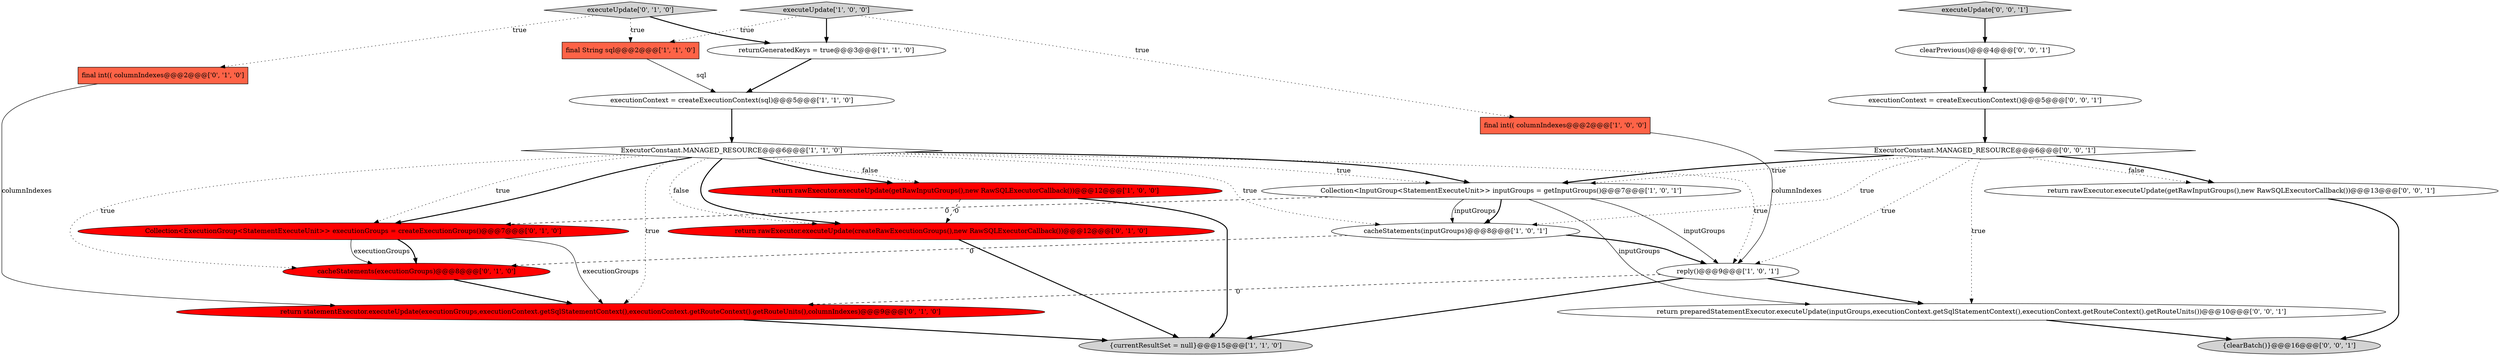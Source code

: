 digraph {
12 [style = filled, label = "executeUpdate['0', '1', '0']", fillcolor = lightgray, shape = diamond image = "AAA0AAABBB2BBB"];
3 [style = filled, label = "final int(( columnIndexes@@@2@@@['1', '0', '0']", fillcolor = tomato, shape = box image = "AAA0AAABBB1BBB"];
15 [style = filled, label = "return rawExecutor.executeUpdate(createRawExecutionGroups(),new RawSQLExecutorCallback())@@@12@@@['0', '1', '0']", fillcolor = red, shape = ellipse image = "AAA1AAABBB2BBB"];
0 [style = filled, label = "{currentResultSet = null}@@@15@@@['1', '1', '0']", fillcolor = lightgray, shape = ellipse image = "AAA0AAABBB1BBB"];
10 [style = filled, label = "Collection<InputGroup<StatementExecuteUnit>> inputGroups = getInputGroups()@@@7@@@['1', '0', '1']", fillcolor = white, shape = ellipse image = "AAA0AAABBB1BBB"];
6 [style = filled, label = "cacheStatements(inputGroups)@@@8@@@['1', '0', '1']", fillcolor = white, shape = ellipse image = "AAA0AAABBB1BBB"];
13 [style = filled, label = "cacheStatements(executionGroups)@@@8@@@['0', '1', '0']", fillcolor = red, shape = ellipse image = "AAA1AAABBB2BBB"];
20 [style = filled, label = "return rawExecutor.executeUpdate(getRawInputGroups(),new RawSQLExecutorCallback())@@@13@@@['0', '0', '1']", fillcolor = white, shape = ellipse image = "AAA0AAABBB3BBB"];
9 [style = filled, label = "final String sql@@@2@@@['1', '1', '0']", fillcolor = tomato, shape = box image = "AAA0AAABBB1BBB"];
4 [style = filled, label = "executionContext = createExecutionContext(sql)@@@5@@@['1', '1', '0']", fillcolor = white, shape = ellipse image = "AAA0AAABBB1BBB"];
23 [style = filled, label = "return preparedStatementExecutor.executeUpdate(inputGroups,executionContext.getSqlStatementContext(),executionContext.getRouteContext().getRouteUnits())@@@10@@@['0', '0', '1']", fillcolor = white, shape = ellipse image = "AAA0AAABBB3BBB"];
1 [style = filled, label = "reply()@@@9@@@['1', '0', '1']", fillcolor = white, shape = ellipse image = "AAA0AAABBB1BBB"];
5 [style = filled, label = "ExecutorConstant.MANAGED_RESOURCE@@@6@@@['1', '1', '0']", fillcolor = white, shape = diamond image = "AAA0AAABBB1BBB"];
17 [style = filled, label = "clearPrevious()@@@4@@@['0', '0', '1']", fillcolor = white, shape = ellipse image = "AAA0AAABBB3BBB"];
8 [style = filled, label = "returnGeneratedKeys = true@@@3@@@['1', '1', '0']", fillcolor = white, shape = ellipse image = "AAA0AAABBB1BBB"];
19 [style = filled, label = "{clearBatch()}@@@16@@@['0', '0', '1']", fillcolor = lightgray, shape = ellipse image = "AAA0AAABBB3BBB"];
16 [style = filled, label = "return statementExecutor.executeUpdate(executionGroups,executionContext.getSqlStatementContext(),executionContext.getRouteContext().getRouteUnits(),columnIndexes)@@@9@@@['0', '1', '0']", fillcolor = red, shape = ellipse image = "AAA1AAABBB2BBB"];
14 [style = filled, label = "Collection<ExecutionGroup<StatementExecuteUnit>> executionGroups = createExecutionGroups()@@@7@@@['0', '1', '0']", fillcolor = red, shape = ellipse image = "AAA1AAABBB2BBB"];
11 [style = filled, label = "final int(( columnIndexes@@@2@@@['0', '1', '0']", fillcolor = tomato, shape = box image = "AAA0AAABBB2BBB"];
21 [style = filled, label = "executeUpdate['0', '0', '1']", fillcolor = lightgray, shape = diamond image = "AAA0AAABBB3BBB"];
18 [style = filled, label = "ExecutorConstant.MANAGED_RESOURCE@@@6@@@['0', '0', '1']", fillcolor = white, shape = diamond image = "AAA0AAABBB3BBB"];
7 [style = filled, label = "return rawExecutor.executeUpdate(getRawInputGroups(),new RawSQLExecutorCallback())@@@12@@@['1', '0', '0']", fillcolor = red, shape = ellipse image = "AAA1AAABBB1BBB"];
2 [style = filled, label = "executeUpdate['1', '0', '0']", fillcolor = lightgray, shape = diamond image = "AAA0AAABBB1BBB"];
22 [style = filled, label = "executionContext = createExecutionContext()@@@5@@@['0', '0', '1']", fillcolor = white, shape = ellipse image = "AAA0AAABBB3BBB"];
2->3 [style = dotted, label="true"];
11->16 [style = solid, label="columnIndexes"];
5->10 [style = bold, label=""];
5->14 [style = dotted, label="true"];
10->6 [style = solid, label="inputGroups"];
16->0 [style = bold, label=""];
14->13 [style = solid, label="executionGroups"];
5->10 [style = dotted, label="true"];
5->1 [style = dotted, label="true"];
5->7 [style = dotted, label="false"];
18->1 [style = dotted, label="true"];
5->15 [style = dotted, label="false"];
9->4 [style = solid, label="sql"];
5->6 [style = dotted, label="true"];
5->15 [style = bold, label=""];
7->0 [style = bold, label=""];
14->16 [style = solid, label="executionGroups"];
1->0 [style = bold, label=""];
18->20 [style = dotted, label="false"];
3->1 [style = solid, label="columnIndexes"];
5->14 [style = bold, label=""];
17->22 [style = bold, label=""];
10->6 [style = bold, label=""];
13->16 [style = bold, label=""];
1->23 [style = bold, label=""];
18->6 [style = dotted, label="true"];
12->11 [style = dotted, label="true"];
18->10 [style = dotted, label="true"];
6->1 [style = bold, label=""];
18->20 [style = bold, label=""];
5->13 [style = dotted, label="true"];
22->18 [style = bold, label=""];
10->1 [style = solid, label="inputGroups"];
2->9 [style = dotted, label="true"];
6->13 [style = dashed, label="0"];
18->10 [style = bold, label=""];
12->8 [style = bold, label=""];
1->16 [style = dashed, label="0"];
15->0 [style = bold, label=""];
23->19 [style = bold, label=""];
5->16 [style = dotted, label="true"];
7->15 [style = dashed, label="0"];
5->7 [style = bold, label=""];
10->23 [style = solid, label="inputGroups"];
8->4 [style = bold, label=""];
14->13 [style = bold, label=""];
20->19 [style = bold, label=""];
4->5 [style = bold, label=""];
21->17 [style = bold, label=""];
10->14 [style = dashed, label="0"];
2->8 [style = bold, label=""];
12->9 [style = dotted, label="true"];
18->23 [style = dotted, label="true"];
}
